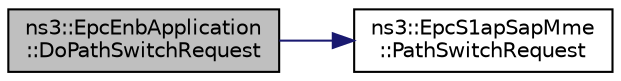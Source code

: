 digraph "ns3::EpcEnbApplication::DoPathSwitchRequest"
{
 // LATEX_PDF_SIZE
  edge [fontname="Helvetica",fontsize="10",labelfontname="Helvetica",labelfontsize="10"];
  node [fontname="Helvetica",fontsize="10",shape=record];
  rankdir="LR";
  Node1 [label="ns3::EpcEnbApplication\l::DoPathSwitchRequest",height=0.2,width=0.4,color="black", fillcolor="grey75", style="filled", fontcolor="black",tooltip="Path switch request function."];
  Node1 -> Node2 [color="midnightblue",fontsize="10",style="solid",fontname="Helvetica"];
  Node2 [label="ns3::EpcS1apSapMme\l::PathSwitchRequest",height=0.2,width=0.4,color="black", fillcolor="white", style="filled",URL="$classns3_1_1_epc_s1ap_sap_mme.html#ac82413022edee64f336cf3804ad6184d",tooltip="PATH SWITCH REQUEST message, see 3GPP TS 36.413 9.1.5.8."];
}
